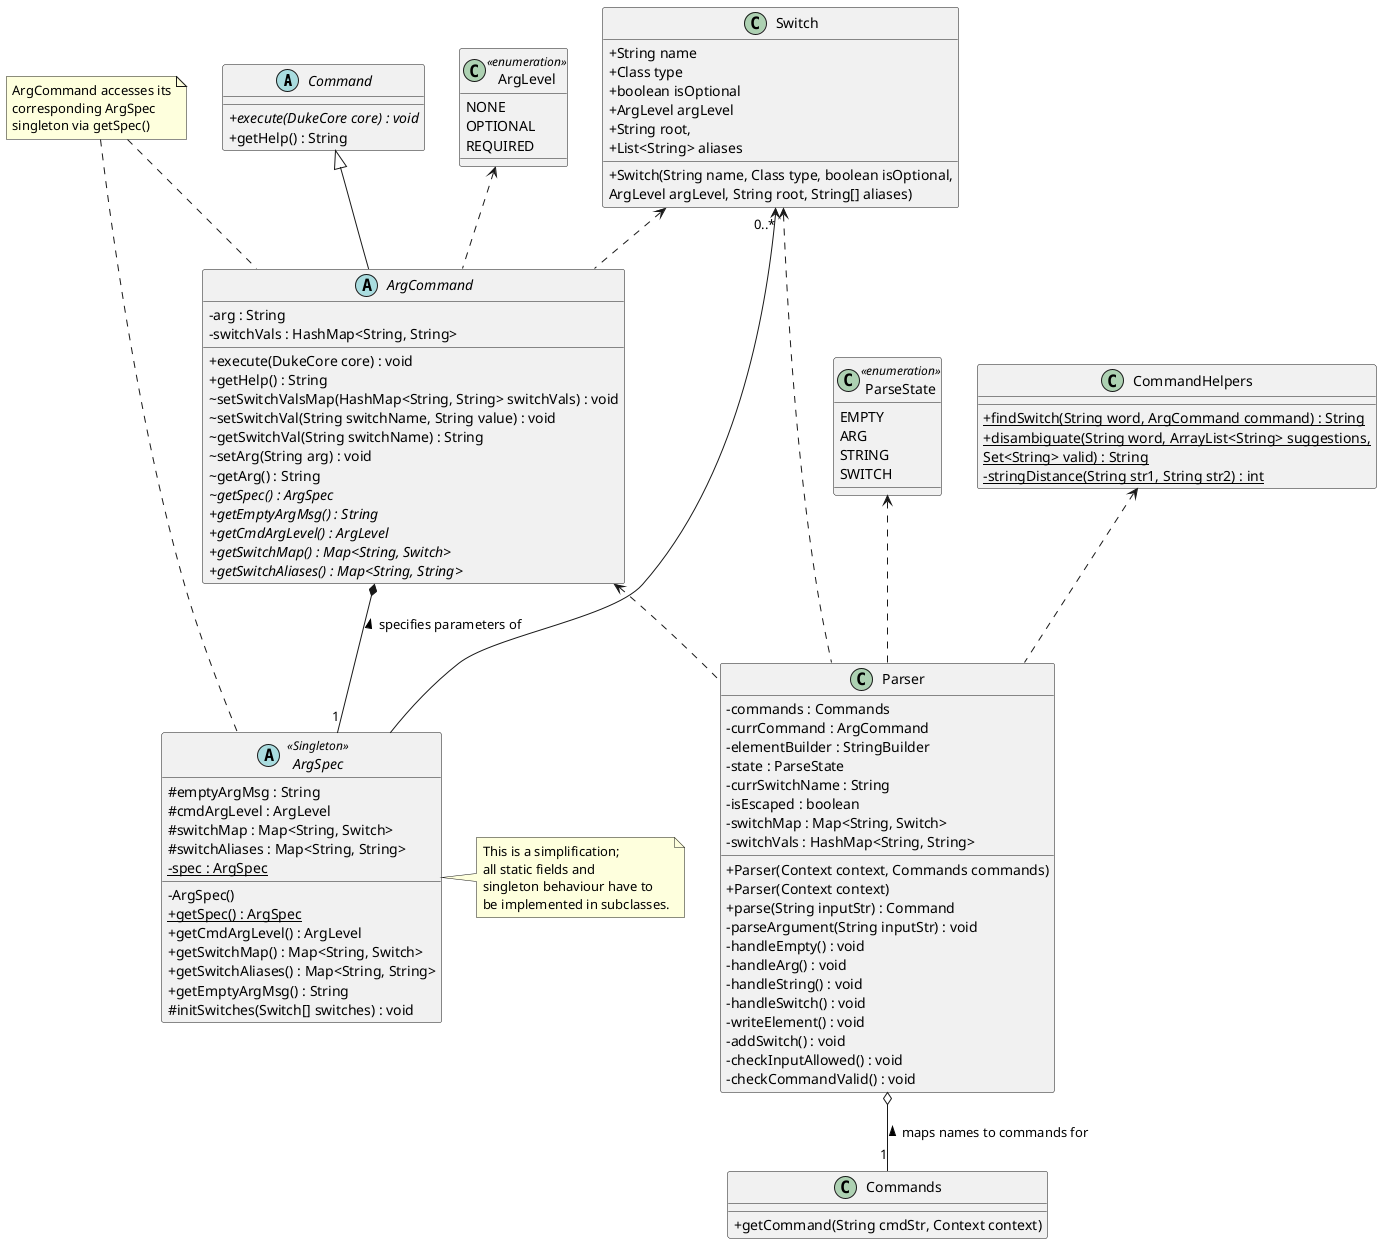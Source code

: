 @startuml
' disable fancy icons for access modifiers
skinparam classAttributeIconSize 0 

abstract class Command {
  {abstract} +execute(DukeCore core) : void
  +getHelp() : String
}

abstract class ArgCommand {
  -arg : String
  -switchVals : HashMap<String, String>
  +execute(DukeCore core) : void
  +getHelp() : String 
  ~setSwitchValsMap(HashMap<String, String> switchVals) : void
  ~setSwitchVal(String switchName, String value) : void
  ~getSwitchVal(String switchName) : String
  ~setArg(String arg) : void
  ~getArg() : String
  {abstract} ~getSpec() : ArgSpec
  {abstract} +getEmptyArgMsg() : String
  {abstract} +getCmdArgLevel() : ArgLevel
  {abstract} +getSwitchMap() : Map<String, Switch>
  {abstract} +getSwitchAliases() : Map<String, String>
}

note "ArgCommand accesses its\ncorresponding ArgSpec\nsingleton via getSpec()" as specCommandNote
specCommandNote .. ArgCommand
specCommandNote .. ArgSpec

class ArgLevel <<enumeration>> {
  NONE
  OPTIONAL
  REQUIRED
}

class Switch {
  +String name
  +Class type 
  +boolean isOptional
  +ArgLevel argLevel
  +String root, 
  +List<String> aliases
  +Switch(String name, Class type, boolean isOptional,\nArgLevel argLevel, String root, String[] aliases)
}

abstract class ArgSpec <<Singleton>> {
    #emptyArgMsg : String
    #cmdArgLevel : ArgLevel 
    #switchMap : Map<String, Switch> 
    #switchAliases : Map<String, String> 
    -spec : ArgSpec {static}
    -ArgSpec()
    +getSpec() : ArgSpec {static}
    +getCmdArgLevel() : ArgLevel
    +getSwitchMap() : Map<String, Switch>
    +getSwitchAliases() : Map<String, String>
    +getEmptyArgMsg() : String 
    #initSwitches(Switch[] switches) : void
}

note right of ArgSpec : This is a simplification;\nall static fields and\nsingleton behaviour have to\nbe implemented in subclasses.

Command <|-- ArgCommand 
ArgLevel <.. ArgCommand
Switch <.. ArgCommand
Switch "0..*" <-- ArgSpec
ArgCommand *-- "1" ArgSpec : < specifies parameters of

class Parser {
    -commands : Commands
    -currCommand : ArgCommand 
    -elementBuilder : StringBuilder 
    -state : ParseState 
    -currSwitchName : String 
    -isEscaped : boolean 
    -switchMap : Map<String, Switch> 
    -switchVals : HashMap<String, String>
    +Parser(Context context, Commands commands)   
    +Parser(Context context)   
    +parse(String inputStr) : Command
    -parseArgument(String inputStr) : void
    -handleEmpty() : void
    -handleArg() : void
    -handleString() : void
    -handleSwitch() : void
    -writeElement() : void
    -addSwitch() : void
    -checkInputAllowed() : void
    -checkCommandValid() : void
}

class ParseState <<enumeration>> {
    EMPTY
    ARG
    STRING
    SWITCH
}

class Commands {
    +getCommand(String cmdStr, Context context)
}

class CommandHelpers {
    {static} +findSwitch(String word, ArgCommand command) : String
    {static} +disambiguate(String word, ArrayList<String> suggestions,\nSet<String> valid) : String
    {static} -stringDistance(String str1, String str2) : int
}

Parser o-- "1" Commands : < maps names to commands for
ParseState <.. Parser
Switch <.. Parser
ArgCommand <.. Parser
CommandHelpers <.. Parser

@enduml
